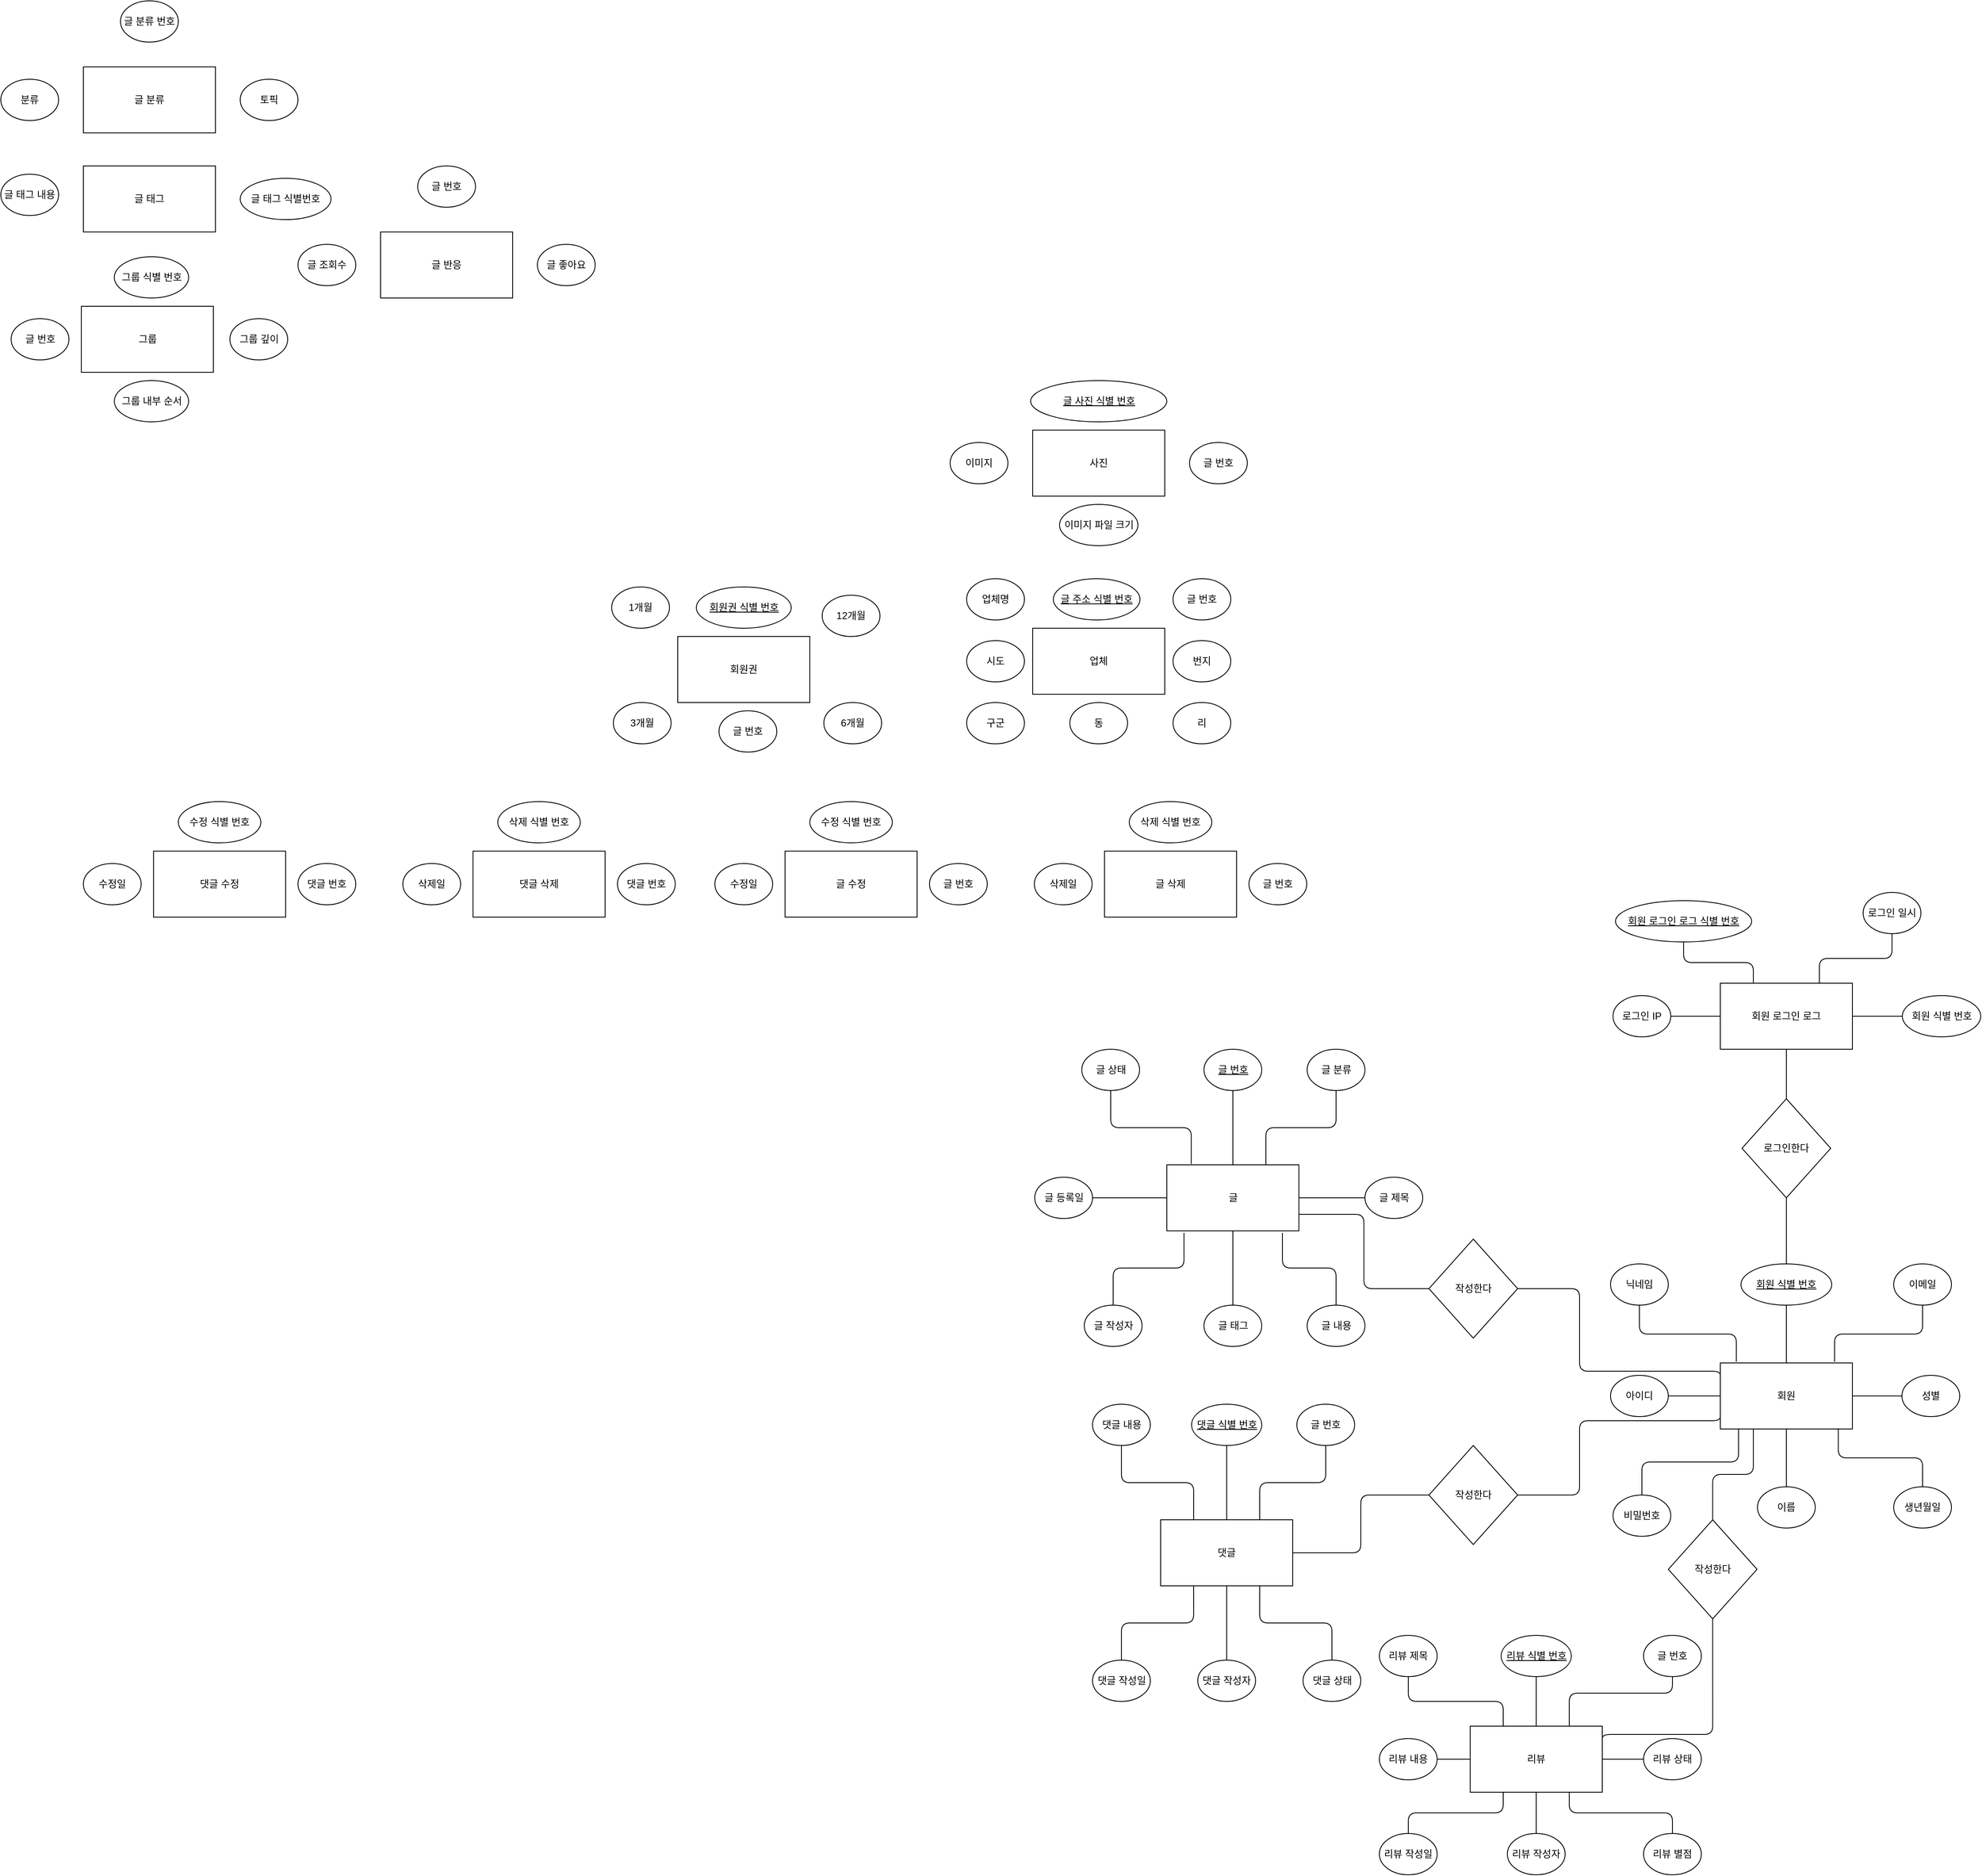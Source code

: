 <mxfile version="20.8.10" type="github">
  <diagram name="페이지-1" id="fak8buCkkVo0T9wNgY8q">
    <mxGraphModel dx="3585" dy="1910" grid="1" gridSize="10" guides="1" tooltips="1" connect="1" arrows="1" fold="1" page="1" pageScale="1" pageWidth="3300" pageHeight="2339" math="0" shadow="0">
      <root>
        <mxCell id="0" />
        <mxCell id="1" parent="0" />
        <mxCell id="8w0o-zl5EEHGcj-6kQpV-1" value="글" style="rounded=0;whiteSpace=wrap;html=1;" vertex="1" parent="1">
          <mxGeometry x="1462.5" y="1430" width="160" height="80" as="geometry" />
        </mxCell>
        <mxCell id="8w0o-zl5EEHGcj-6kQpV-140" style="edgeStyle=orthogonalEdgeStyle;orthogonalLoop=1;jettySize=auto;html=1;entryX=0.5;entryY=0;entryDx=0;entryDy=0;startArrow=none;startFill=0;endArrow=none;endFill=0;" edge="1" parent="1" source="8w0o-zl5EEHGcj-6kQpV-2" target="8w0o-zl5EEHGcj-6kQpV-1">
          <mxGeometry relative="1" as="geometry" />
        </mxCell>
        <mxCell id="8w0o-zl5EEHGcj-6kQpV-2" value="&lt;u&gt;글 번호&lt;/u&gt;" style="ellipse;whiteSpace=wrap;html=1;" vertex="1" parent="1">
          <mxGeometry x="1507.5" y="1290" width="70" height="50" as="geometry" />
        </mxCell>
        <mxCell id="8w0o-zl5EEHGcj-6kQpV-141" style="edgeStyle=orthogonalEdgeStyle;orthogonalLoop=1;jettySize=auto;html=1;entryX=0.75;entryY=0;entryDx=0;entryDy=0;startArrow=none;startFill=0;endArrow=none;endFill=0;exitX=0.5;exitY=1;exitDx=0;exitDy=0;" edge="1" parent="1" source="8w0o-zl5EEHGcj-6kQpV-4" target="8w0o-zl5EEHGcj-6kQpV-1">
          <mxGeometry relative="1" as="geometry" />
        </mxCell>
        <mxCell id="8w0o-zl5EEHGcj-6kQpV-4" value="글 분류" style="ellipse;whiteSpace=wrap;html=1;" vertex="1" parent="1">
          <mxGeometry x="1632.5" y="1290" width="70" height="50" as="geometry" />
        </mxCell>
        <mxCell id="8w0o-zl5EEHGcj-6kQpV-146" style="edgeStyle=orthogonalEdgeStyle;orthogonalLoop=1;jettySize=auto;html=1;entryX=1;entryY=0.5;entryDx=0;entryDy=0;startArrow=none;startFill=0;endArrow=none;endFill=0;" edge="1" parent="1" source="8w0o-zl5EEHGcj-6kQpV-5" target="8w0o-zl5EEHGcj-6kQpV-1">
          <mxGeometry relative="1" as="geometry" />
        </mxCell>
        <mxCell id="8w0o-zl5EEHGcj-6kQpV-5" value="글 제목" style="ellipse;whiteSpace=wrap;html=1;" vertex="1" parent="1">
          <mxGeometry x="1702.5" y="1445" width="70" height="50" as="geometry" />
        </mxCell>
        <mxCell id="8w0o-zl5EEHGcj-6kQpV-145" style="edgeStyle=orthogonalEdgeStyle;orthogonalLoop=1;jettySize=auto;html=1;entryX=0.875;entryY=1.032;entryDx=0;entryDy=0;entryPerimeter=0;startArrow=none;startFill=0;endArrow=none;endFill=0;exitX=0.5;exitY=0;exitDx=0;exitDy=0;" edge="1" parent="1" source="8w0o-zl5EEHGcj-6kQpV-6" target="8w0o-zl5EEHGcj-6kQpV-1">
          <mxGeometry relative="1" as="geometry" />
        </mxCell>
        <mxCell id="8w0o-zl5EEHGcj-6kQpV-6" value="글 내용" style="ellipse;whiteSpace=wrap;html=1;" vertex="1" parent="1">
          <mxGeometry x="1632.5" y="1600" width="70" height="50" as="geometry" />
        </mxCell>
        <mxCell id="8w0o-zl5EEHGcj-6kQpV-144" style="edgeStyle=orthogonalEdgeStyle;orthogonalLoop=1;jettySize=auto;html=1;entryX=0.5;entryY=1;entryDx=0;entryDy=0;startArrow=none;startFill=0;endArrow=none;endFill=0;" edge="1" parent="1" source="8w0o-zl5EEHGcj-6kQpV-7" target="8w0o-zl5EEHGcj-6kQpV-1">
          <mxGeometry relative="1" as="geometry" />
        </mxCell>
        <mxCell id="8w0o-zl5EEHGcj-6kQpV-7" value="글 태그" style="ellipse;whiteSpace=wrap;html=1;" vertex="1" parent="1">
          <mxGeometry x="1507.5" y="1600" width="70" height="50" as="geometry" />
        </mxCell>
        <mxCell id="8w0o-zl5EEHGcj-6kQpV-143" style="edgeStyle=orthogonalEdgeStyle;orthogonalLoop=1;jettySize=auto;html=1;entryX=0.13;entryY=1.032;entryDx=0;entryDy=0;entryPerimeter=0;startArrow=none;startFill=0;endArrow=none;endFill=0;exitX=0.5;exitY=0;exitDx=0;exitDy=0;" edge="1" parent="1" source="8w0o-zl5EEHGcj-6kQpV-8" target="8w0o-zl5EEHGcj-6kQpV-1">
          <mxGeometry relative="1" as="geometry" />
        </mxCell>
        <mxCell id="8w0o-zl5EEHGcj-6kQpV-8" value="글 작성자" style="ellipse;whiteSpace=wrap;html=1;" vertex="1" parent="1">
          <mxGeometry x="1362.5" y="1600" width="70" height="50" as="geometry" />
        </mxCell>
        <mxCell id="8w0o-zl5EEHGcj-6kQpV-142" style="edgeStyle=orthogonalEdgeStyle;orthogonalLoop=1;jettySize=auto;html=1;entryX=0;entryY=0.5;entryDx=0;entryDy=0;startArrow=none;startFill=0;endArrow=none;endFill=0;" edge="1" parent="1" source="8w0o-zl5EEHGcj-6kQpV-9" target="8w0o-zl5EEHGcj-6kQpV-1">
          <mxGeometry relative="1" as="geometry" />
        </mxCell>
        <mxCell id="8w0o-zl5EEHGcj-6kQpV-9" value="글 등록일" style="ellipse;whiteSpace=wrap;html=1;" vertex="1" parent="1">
          <mxGeometry x="1302.5" y="1445" width="70" height="50" as="geometry" />
        </mxCell>
        <mxCell id="8w0o-zl5EEHGcj-6kQpV-139" style="edgeStyle=orthogonalEdgeStyle;orthogonalLoop=1;jettySize=auto;html=1;exitX=0.5;exitY=1;exitDx=0;exitDy=0;entryX=0.185;entryY=-0.012;entryDx=0;entryDy=0;entryPerimeter=0;endArrow=none;endFill=0;startArrow=none;startFill=0;" edge="1" parent="1" source="8w0o-zl5EEHGcj-6kQpV-10" target="8w0o-zl5EEHGcj-6kQpV-1">
          <mxGeometry relative="1" as="geometry" />
        </mxCell>
        <mxCell id="8w0o-zl5EEHGcj-6kQpV-10" value="글 상태" style="ellipse;whiteSpace=wrap;html=1;" vertex="1" parent="1">
          <mxGeometry x="1359.5" y="1290" width="70" height="50" as="geometry" />
        </mxCell>
        <mxCell id="8w0o-zl5EEHGcj-6kQpV-11" value="글 분류" style="rounded=0;whiteSpace=wrap;html=1;" vertex="1" parent="1">
          <mxGeometry x="150" y="100" width="160" height="80" as="geometry" />
        </mxCell>
        <mxCell id="8w0o-zl5EEHGcj-6kQpV-20" value="글 분류 번호" style="ellipse;whiteSpace=wrap;html=1;" vertex="1" parent="1">
          <mxGeometry x="195" y="20" width="70" height="50" as="geometry" />
        </mxCell>
        <mxCell id="8w0o-zl5EEHGcj-6kQpV-21" value="분류" style="ellipse;whiteSpace=wrap;html=1;" vertex="1" parent="1">
          <mxGeometry x="50" y="115" width="70" height="50" as="geometry" />
        </mxCell>
        <mxCell id="8w0o-zl5EEHGcj-6kQpV-22" value="토픽" style="ellipse;whiteSpace=wrap;html=1;" vertex="1" parent="1">
          <mxGeometry x="340" y="115" width="70" height="50" as="geometry" />
        </mxCell>
        <mxCell id="8w0o-zl5EEHGcj-6kQpV-23" value="글 태그" style="rounded=0;whiteSpace=wrap;html=1;" vertex="1" parent="1">
          <mxGeometry x="150" y="220" width="160" height="80" as="geometry" />
        </mxCell>
        <mxCell id="8w0o-zl5EEHGcj-6kQpV-24" value="글 태그 식별번호" style="ellipse;whiteSpace=wrap;html=1;" vertex="1" parent="1">
          <mxGeometry x="340" y="235" width="110" height="50" as="geometry" />
        </mxCell>
        <mxCell id="8w0o-zl5EEHGcj-6kQpV-25" value="글 태그 내용" style="ellipse;whiteSpace=wrap;html=1;" vertex="1" parent="1">
          <mxGeometry x="50" y="230" width="70" height="50" as="geometry" />
        </mxCell>
        <mxCell id="8w0o-zl5EEHGcj-6kQpV-31" value="회원" style="rounded=0;whiteSpace=wrap;html=1;" vertex="1" parent="1">
          <mxGeometry x="2133" y="1670" width="160" height="80" as="geometry" />
        </mxCell>
        <mxCell id="8w0o-zl5EEHGcj-6kQpV-147" style="edgeStyle=orthogonalEdgeStyle;orthogonalLoop=1;jettySize=auto;html=1;entryX=0.5;entryY=0;entryDx=0;entryDy=0;startArrow=none;startFill=0;endArrow=none;endFill=0;" edge="1" parent="1" source="8w0o-zl5EEHGcj-6kQpV-32" target="8w0o-zl5EEHGcj-6kQpV-31">
          <mxGeometry relative="1" as="geometry" />
        </mxCell>
        <mxCell id="8w0o-zl5EEHGcj-6kQpV-32" value="&lt;u&gt;회원 식별 번호&lt;/u&gt;" style="ellipse;whiteSpace=wrap;html=1;" vertex="1" parent="1">
          <mxGeometry x="2158" y="1550" width="110" height="50" as="geometry" />
        </mxCell>
        <mxCell id="8w0o-zl5EEHGcj-6kQpV-149" style="edgeStyle=orthogonalEdgeStyle;orthogonalLoop=1;jettySize=auto;html=1;entryX=0.865;entryY=-0.017;entryDx=0;entryDy=0;entryPerimeter=0;startArrow=none;startFill=0;endArrow=none;endFill=0;exitX=0.5;exitY=1;exitDx=0;exitDy=0;" edge="1" parent="1" source="8w0o-zl5EEHGcj-6kQpV-33" target="8w0o-zl5EEHGcj-6kQpV-31">
          <mxGeometry relative="1" as="geometry" />
        </mxCell>
        <mxCell id="8w0o-zl5EEHGcj-6kQpV-33" value="이메일" style="ellipse;whiteSpace=wrap;html=1;" vertex="1" parent="1">
          <mxGeometry x="2343" y="1550" width="70" height="50" as="geometry" />
        </mxCell>
        <mxCell id="8w0o-zl5EEHGcj-6kQpV-154" style="edgeStyle=orthogonalEdgeStyle;orthogonalLoop=1;jettySize=auto;html=1;entryX=1;entryY=0.5;entryDx=0;entryDy=0;startArrow=none;startFill=0;endArrow=none;endFill=0;" edge="1" parent="1" source="8w0o-zl5EEHGcj-6kQpV-34" target="8w0o-zl5EEHGcj-6kQpV-31">
          <mxGeometry relative="1" as="geometry" />
        </mxCell>
        <mxCell id="8w0o-zl5EEHGcj-6kQpV-34" value="성별" style="ellipse;whiteSpace=wrap;html=1;" vertex="1" parent="1">
          <mxGeometry x="2353" y="1685" width="70" height="50" as="geometry" />
        </mxCell>
        <mxCell id="8w0o-zl5EEHGcj-6kQpV-153" style="edgeStyle=orthogonalEdgeStyle;orthogonalLoop=1;jettySize=auto;html=1;startArrow=none;startFill=0;endArrow=none;endFill=0;exitX=0.5;exitY=0;exitDx=0;exitDy=0;entryX=0.893;entryY=0.991;entryDx=0;entryDy=0;entryPerimeter=0;" edge="1" parent="1" source="8w0o-zl5EEHGcj-6kQpV-35" target="8w0o-zl5EEHGcj-6kQpV-31">
          <mxGeometry relative="1" as="geometry">
            <mxPoint x="2343" y="1845" as="sourcePoint" />
            <mxPoint x="2277" y="1754" as="targetPoint" />
          </mxGeometry>
        </mxCell>
        <mxCell id="8w0o-zl5EEHGcj-6kQpV-35" value="생년월일" style="ellipse;whiteSpace=wrap;html=1;" vertex="1" parent="1">
          <mxGeometry x="2343" y="1820" width="70" height="50" as="geometry" />
        </mxCell>
        <mxCell id="8w0o-zl5EEHGcj-6kQpV-152" style="edgeStyle=orthogonalEdgeStyle;orthogonalLoop=1;jettySize=auto;html=1;entryX=0.5;entryY=1;entryDx=0;entryDy=0;startArrow=none;startFill=0;endArrow=none;endFill=0;" edge="1" parent="1" source="8w0o-zl5EEHGcj-6kQpV-36" target="8w0o-zl5EEHGcj-6kQpV-31">
          <mxGeometry relative="1" as="geometry" />
        </mxCell>
        <mxCell id="8w0o-zl5EEHGcj-6kQpV-36" value="이름" style="ellipse;whiteSpace=wrap;html=1;" vertex="1" parent="1">
          <mxGeometry x="2178" y="1820" width="70" height="50" as="geometry" />
        </mxCell>
        <mxCell id="8w0o-zl5EEHGcj-6kQpV-151" style="edgeStyle=orthogonalEdgeStyle;orthogonalLoop=1;jettySize=auto;html=1;entryX=0.138;entryY=0.996;entryDx=0;entryDy=0;entryPerimeter=0;startArrow=none;startFill=0;endArrow=none;endFill=0;exitX=0.5;exitY=0;exitDx=0;exitDy=0;" edge="1" parent="1" source="8w0o-zl5EEHGcj-6kQpV-37" target="8w0o-zl5EEHGcj-6kQpV-31">
          <mxGeometry relative="1" as="geometry" />
        </mxCell>
        <mxCell id="8w0o-zl5EEHGcj-6kQpV-37" value="비밀번호" style="ellipse;whiteSpace=wrap;html=1;" vertex="1" parent="1">
          <mxGeometry x="2003" y="1830" width="70" height="50" as="geometry" />
        </mxCell>
        <mxCell id="8w0o-zl5EEHGcj-6kQpV-150" style="edgeStyle=orthogonalEdgeStyle;orthogonalLoop=1;jettySize=auto;html=1;entryX=0;entryY=0.5;entryDx=0;entryDy=0;startArrow=none;startFill=0;endArrow=none;endFill=0;" edge="1" parent="1" source="8w0o-zl5EEHGcj-6kQpV-38" target="8w0o-zl5EEHGcj-6kQpV-31">
          <mxGeometry relative="1" as="geometry" />
        </mxCell>
        <mxCell id="8w0o-zl5EEHGcj-6kQpV-38" value="아이디" style="ellipse;whiteSpace=wrap;html=1;" vertex="1" parent="1">
          <mxGeometry x="2000" y="1685" width="70" height="50" as="geometry" />
        </mxCell>
        <mxCell id="8w0o-zl5EEHGcj-6kQpV-148" style="edgeStyle=orthogonalEdgeStyle;orthogonalLoop=1;jettySize=auto;html=1;entryX=0.121;entryY=-0.017;entryDx=0;entryDy=0;entryPerimeter=0;startArrow=none;startFill=0;endArrow=none;endFill=0;exitX=0.5;exitY=1;exitDx=0;exitDy=0;" edge="1" parent="1" source="8w0o-zl5EEHGcj-6kQpV-39" target="8w0o-zl5EEHGcj-6kQpV-31">
          <mxGeometry relative="1" as="geometry" />
        </mxCell>
        <mxCell id="8w0o-zl5EEHGcj-6kQpV-39" value="닉네임" style="ellipse;whiteSpace=wrap;html=1;" vertex="1" parent="1">
          <mxGeometry x="2000" y="1550" width="70" height="50" as="geometry" />
        </mxCell>
        <mxCell id="8w0o-zl5EEHGcj-6kQpV-40" value="회원 로그인 로그" style="rounded=0;whiteSpace=wrap;html=1;" vertex="1" parent="1">
          <mxGeometry x="2133" y="1210" width="160" height="80" as="geometry" />
        </mxCell>
        <mxCell id="8w0o-zl5EEHGcj-6kQpV-166" style="edgeStyle=orthogonalEdgeStyle;orthogonalLoop=1;jettySize=auto;html=1;fontColor=#FFFFFF;startArrow=none;startFill=0;endArrow=none;endFill=0;entryX=0.75;entryY=0;entryDx=0;entryDy=0;exitX=0.5;exitY=1;exitDx=0;exitDy=0;" edge="1" parent="1" source="8w0o-zl5EEHGcj-6kQpV-42" target="8w0o-zl5EEHGcj-6kQpV-40">
          <mxGeometry relative="1" as="geometry" />
        </mxCell>
        <mxCell id="8w0o-zl5EEHGcj-6kQpV-42" value="로그인 일시" style="ellipse;whiteSpace=wrap;html=1;" vertex="1" parent="1">
          <mxGeometry x="2306" y="1100" width="70" height="50" as="geometry" />
        </mxCell>
        <mxCell id="8w0o-zl5EEHGcj-6kQpV-169" style="edgeStyle=orthogonalEdgeStyle;orthogonalLoop=1;jettySize=auto;html=1;entryX=0;entryY=0.5;entryDx=0;entryDy=0;fontColor=#FFFFFF;startArrow=none;startFill=0;endArrow=none;endFill=0;" edge="1" parent="1" source="8w0o-zl5EEHGcj-6kQpV-43" target="8w0o-zl5EEHGcj-6kQpV-40">
          <mxGeometry relative="1" as="geometry" />
        </mxCell>
        <mxCell id="8w0o-zl5EEHGcj-6kQpV-43" value="로그인 IP" style="ellipse;whiteSpace=wrap;html=1;" vertex="1" parent="1">
          <mxGeometry x="2003" y="1225" width="70" height="50" as="geometry" />
        </mxCell>
        <mxCell id="8w0o-zl5EEHGcj-6kQpV-167" style="edgeStyle=orthogonalEdgeStyle;orthogonalLoop=1;jettySize=auto;html=1;entryX=0.25;entryY=0;entryDx=0;entryDy=0;fontColor=#FFFFFF;startArrow=none;startFill=0;endArrow=none;endFill=0;" edge="1" parent="1" source="8w0o-zl5EEHGcj-6kQpV-44" target="8w0o-zl5EEHGcj-6kQpV-40">
          <mxGeometry relative="1" as="geometry" />
        </mxCell>
        <mxCell id="8w0o-zl5EEHGcj-6kQpV-44" value="&lt;u&gt;회원 로그인 로그 식별 번호&lt;/u&gt;" style="ellipse;whiteSpace=wrap;html=1;" vertex="1" parent="1">
          <mxGeometry x="2006" y="1110" width="165" height="50" as="geometry" />
        </mxCell>
        <mxCell id="8w0o-zl5EEHGcj-6kQpV-168" style="edgeStyle=orthogonalEdgeStyle;orthogonalLoop=1;jettySize=auto;html=1;entryX=1;entryY=0.5;entryDx=0;entryDy=0;fontColor=#FFFFFF;startArrow=none;startFill=0;endArrow=none;endFill=0;" edge="1" parent="1" source="8w0o-zl5EEHGcj-6kQpV-45" target="8w0o-zl5EEHGcj-6kQpV-40">
          <mxGeometry relative="1" as="geometry" />
        </mxCell>
        <mxCell id="8w0o-zl5EEHGcj-6kQpV-45" value="회원 식별 번호" style="ellipse;whiteSpace=wrap;html=1;" vertex="1" parent="1">
          <mxGeometry x="2353.5" y="1225" width="95" height="50" as="geometry" />
        </mxCell>
        <mxCell id="8w0o-zl5EEHGcj-6kQpV-174" style="edgeStyle=orthogonalEdgeStyle;orthogonalLoop=1;jettySize=auto;html=1;fontColor=#FFFFFF;startArrow=none;startFill=0;endArrow=none;endFill=0;" edge="1" parent="1" source="8w0o-zl5EEHGcj-6kQpV-46" target="8w0o-zl5EEHGcj-6kQpV-53">
          <mxGeometry relative="1" as="geometry" />
        </mxCell>
        <mxCell id="8w0o-zl5EEHGcj-6kQpV-175" style="edgeStyle=orthogonalEdgeStyle;orthogonalLoop=1;jettySize=auto;html=1;entryX=0;entryY=0.5;entryDx=0;entryDy=0;fontColor=#FFFFFF;startArrow=none;startFill=0;endArrow=none;endFill=0;" edge="1" parent="1" source="8w0o-zl5EEHGcj-6kQpV-46" target="8w0o-zl5EEHGcj-6kQpV-49">
          <mxGeometry relative="1" as="geometry" />
        </mxCell>
        <mxCell id="8w0o-zl5EEHGcj-6kQpV-46" value="리뷰" style="rounded=0;whiteSpace=wrap;html=1;" vertex="1" parent="1">
          <mxGeometry x="1830" y="2110" width="160" height="80" as="geometry" />
        </mxCell>
        <mxCell id="8w0o-zl5EEHGcj-6kQpV-177" style="edgeStyle=orthogonalEdgeStyle;orthogonalLoop=1;jettySize=auto;html=1;entryX=0.5;entryY=0;entryDx=0;entryDy=0;fontColor=#FFFFFF;startArrow=none;startFill=0;endArrow=none;endFill=0;" edge="1" parent="1" source="8w0o-zl5EEHGcj-6kQpV-47" target="8w0o-zl5EEHGcj-6kQpV-46">
          <mxGeometry relative="1" as="geometry" />
        </mxCell>
        <mxCell id="8w0o-zl5EEHGcj-6kQpV-47" value="&lt;u&gt;리뷰 식별 번호&lt;/u&gt;" style="ellipse;whiteSpace=wrap;html=1;" vertex="1" parent="1">
          <mxGeometry x="1867.5" y="2000" width="85" height="50" as="geometry" />
        </mxCell>
        <mxCell id="8w0o-zl5EEHGcj-6kQpV-178" style="edgeStyle=orthogonalEdgeStyle;orthogonalLoop=1;jettySize=auto;html=1;entryX=0.75;entryY=0;entryDx=0;entryDy=0;fontColor=#FFFFFF;startArrow=none;startFill=0;endArrow=none;endFill=0;" edge="1" parent="1" source="8w0o-zl5EEHGcj-6kQpV-48" target="8w0o-zl5EEHGcj-6kQpV-46">
          <mxGeometry relative="1" as="geometry">
            <Array as="points">
              <mxPoint x="2075" y="2070" />
              <mxPoint x="1950" y="2070" />
            </Array>
          </mxGeometry>
        </mxCell>
        <mxCell id="8w0o-zl5EEHGcj-6kQpV-48" value="글 번호" style="ellipse;whiteSpace=wrap;html=1;" vertex="1" parent="1">
          <mxGeometry x="2040" y="2000" width="70" height="50" as="geometry" />
        </mxCell>
        <mxCell id="8w0o-zl5EEHGcj-6kQpV-49" value="리뷰 상태" style="ellipse;whiteSpace=wrap;html=1;" vertex="1" parent="1">
          <mxGeometry x="2040" y="2125" width="70" height="50" as="geometry" />
        </mxCell>
        <mxCell id="8w0o-zl5EEHGcj-6kQpV-181" style="edgeStyle=orthogonalEdgeStyle;orthogonalLoop=1;jettySize=auto;html=1;entryX=0.75;entryY=1;entryDx=0;entryDy=0;fontColor=#FFFFFF;startArrow=none;startFill=0;endArrow=none;endFill=0;exitX=0.5;exitY=0;exitDx=0;exitDy=0;" edge="1" parent="1" source="8w0o-zl5EEHGcj-6kQpV-50" target="8w0o-zl5EEHGcj-6kQpV-46">
          <mxGeometry relative="1" as="geometry" />
        </mxCell>
        <mxCell id="8w0o-zl5EEHGcj-6kQpV-50" value="리뷰 별점" style="ellipse;whiteSpace=wrap;html=1;" vertex="1" parent="1">
          <mxGeometry x="2040" y="2240" width="70" height="50" as="geometry" />
        </mxCell>
        <mxCell id="8w0o-zl5EEHGcj-6kQpV-180" style="edgeStyle=orthogonalEdgeStyle;orthogonalLoop=1;jettySize=auto;html=1;entryX=0.5;entryY=1;entryDx=0;entryDy=0;fontColor=#FFFFFF;startArrow=none;startFill=0;endArrow=none;endFill=0;" edge="1" parent="1" source="8w0o-zl5EEHGcj-6kQpV-51" target="8w0o-zl5EEHGcj-6kQpV-46">
          <mxGeometry relative="1" as="geometry" />
        </mxCell>
        <mxCell id="8w0o-zl5EEHGcj-6kQpV-51" value="리뷰 작성자" style="ellipse;whiteSpace=wrap;html=1;" vertex="1" parent="1">
          <mxGeometry x="1875" y="2240" width="70" height="50" as="geometry" />
        </mxCell>
        <mxCell id="8w0o-zl5EEHGcj-6kQpV-179" style="edgeStyle=orthogonalEdgeStyle;orthogonalLoop=1;jettySize=auto;html=1;entryX=0.25;entryY=1;entryDx=0;entryDy=0;fontColor=#FFFFFF;startArrow=none;startFill=0;endArrow=none;endFill=0;exitX=0.5;exitY=0;exitDx=0;exitDy=0;" edge="1" parent="1" source="8w0o-zl5EEHGcj-6kQpV-52" target="8w0o-zl5EEHGcj-6kQpV-46">
          <mxGeometry relative="1" as="geometry" />
        </mxCell>
        <mxCell id="8w0o-zl5EEHGcj-6kQpV-52" value="리뷰 작성일" style="ellipse;whiteSpace=wrap;html=1;" vertex="1" parent="1">
          <mxGeometry x="1720" y="2240" width="70" height="50" as="geometry" />
        </mxCell>
        <mxCell id="8w0o-zl5EEHGcj-6kQpV-53" value="리뷰 내용" style="ellipse;whiteSpace=wrap;html=1;" vertex="1" parent="1">
          <mxGeometry x="1720" y="2125" width="70" height="50" as="geometry" />
        </mxCell>
        <mxCell id="8w0o-zl5EEHGcj-6kQpV-176" style="edgeStyle=orthogonalEdgeStyle;orthogonalLoop=1;jettySize=auto;html=1;exitX=0.5;exitY=1;exitDx=0;exitDy=0;entryX=0.25;entryY=0;entryDx=0;entryDy=0;fontColor=#FFFFFF;startArrow=none;startFill=0;endArrow=none;endFill=0;" edge="1" parent="1" source="8w0o-zl5EEHGcj-6kQpV-54" target="8w0o-zl5EEHGcj-6kQpV-46">
          <mxGeometry relative="1" as="geometry" />
        </mxCell>
        <mxCell id="8w0o-zl5EEHGcj-6kQpV-54" value="리뷰 제목" style="ellipse;whiteSpace=wrap;html=1;" vertex="1" parent="1">
          <mxGeometry x="1720" y="2000" width="70" height="50" as="geometry" />
        </mxCell>
        <mxCell id="8w0o-zl5EEHGcj-6kQpV-55" value="댓글" style="rounded=0;whiteSpace=wrap;html=1;" vertex="1" parent="1">
          <mxGeometry x="1455" y="1860" width="160" height="80" as="geometry" />
        </mxCell>
        <mxCell id="8w0o-zl5EEHGcj-6kQpV-158" style="edgeStyle=orthogonalEdgeStyle;orthogonalLoop=1;jettySize=auto;html=1;entryX=0.5;entryY=0;entryDx=0;entryDy=0;startArrow=none;startFill=0;endArrow=none;endFill=0;" edge="1" parent="1" source="8w0o-zl5EEHGcj-6kQpV-56" target="8w0o-zl5EEHGcj-6kQpV-55">
          <mxGeometry relative="1" as="geometry" />
        </mxCell>
        <mxCell id="8w0o-zl5EEHGcj-6kQpV-56" value="&lt;u&gt;댓글 식별 번호&lt;/u&gt;" style="ellipse;whiteSpace=wrap;html=1;" vertex="1" parent="1">
          <mxGeometry x="1492.5" y="1720" width="85" height="50" as="geometry" />
        </mxCell>
        <mxCell id="8w0o-zl5EEHGcj-6kQpV-159" style="edgeStyle=orthogonalEdgeStyle;orthogonalLoop=1;jettySize=auto;html=1;entryX=0.75;entryY=0;entryDx=0;entryDy=0;startArrow=none;startFill=0;endArrow=none;endFill=0;exitX=0.5;exitY=1;exitDx=0;exitDy=0;" edge="1" parent="1" source="8w0o-zl5EEHGcj-6kQpV-57" target="8w0o-zl5EEHGcj-6kQpV-55">
          <mxGeometry relative="1" as="geometry" />
        </mxCell>
        <mxCell id="8w0o-zl5EEHGcj-6kQpV-57" value="글 번호" style="ellipse;whiteSpace=wrap;html=1;" vertex="1" parent="1">
          <mxGeometry x="1620" y="1720" width="70" height="50" as="geometry" />
        </mxCell>
        <mxCell id="8w0o-zl5EEHGcj-6kQpV-162" style="edgeStyle=orthogonalEdgeStyle;orthogonalLoop=1;jettySize=auto;html=1;entryX=0.75;entryY=1;entryDx=0;entryDy=0;startArrow=none;startFill=0;endArrow=none;endFill=0;exitX=0.5;exitY=0;exitDx=0;exitDy=0;" edge="1" parent="1" source="8w0o-zl5EEHGcj-6kQpV-60" target="8w0o-zl5EEHGcj-6kQpV-55">
          <mxGeometry relative="1" as="geometry" />
        </mxCell>
        <mxCell id="8w0o-zl5EEHGcj-6kQpV-60" value="댓글 상태" style="ellipse;whiteSpace=wrap;html=1;" vertex="1" parent="1">
          <mxGeometry x="1627.5" y="2030" width="70" height="50" as="geometry" />
        </mxCell>
        <mxCell id="8w0o-zl5EEHGcj-6kQpV-161" style="edgeStyle=orthogonalEdgeStyle;orthogonalLoop=1;jettySize=auto;html=1;entryX=0.5;entryY=1;entryDx=0;entryDy=0;startArrow=none;startFill=0;endArrow=none;endFill=0;" edge="1" parent="1" source="8w0o-zl5EEHGcj-6kQpV-61" target="8w0o-zl5EEHGcj-6kQpV-55">
          <mxGeometry relative="1" as="geometry" />
        </mxCell>
        <mxCell id="8w0o-zl5EEHGcj-6kQpV-61" value="댓글 작성자" style="ellipse;whiteSpace=wrap;html=1;" vertex="1" parent="1">
          <mxGeometry x="1500" y="2030" width="70" height="50" as="geometry" />
        </mxCell>
        <mxCell id="8w0o-zl5EEHGcj-6kQpV-160" style="edgeStyle=orthogonalEdgeStyle;orthogonalLoop=1;jettySize=auto;html=1;entryX=0.25;entryY=1;entryDx=0;entryDy=0;startArrow=none;startFill=0;endArrow=none;endFill=0;exitX=0.5;exitY=0;exitDx=0;exitDy=0;" edge="1" parent="1" source="8w0o-zl5EEHGcj-6kQpV-62" target="8w0o-zl5EEHGcj-6kQpV-55">
          <mxGeometry relative="1" as="geometry" />
        </mxCell>
        <mxCell id="8w0o-zl5EEHGcj-6kQpV-62" value="댓글 작성일" style="ellipse;whiteSpace=wrap;html=1;" vertex="1" parent="1">
          <mxGeometry x="1372.5" y="2030" width="70" height="50" as="geometry" />
        </mxCell>
        <mxCell id="8w0o-zl5EEHGcj-6kQpV-157" style="edgeStyle=orthogonalEdgeStyle;orthogonalLoop=1;jettySize=auto;html=1;entryX=0.25;entryY=0;entryDx=0;entryDy=0;startArrow=none;startFill=0;endArrow=none;endFill=0;exitX=0.5;exitY=1;exitDx=0;exitDy=0;" edge="1" parent="1" source="8w0o-zl5EEHGcj-6kQpV-63" target="8w0o-zl5EEHGcj-6kQpV-55">
          <mxGeometry relative="1" as="geometry" />
        </mxCell>
        <mxCell id="8w0o-zl5EEHGcj-6kQpV-63" value="댓글 내용" style="ellipse;whiteSpace=wrap;html=1;" vertex="1" parent="1">
          <mxGeometry x="1372.5" y="1720" width="70" height="50" as="geometry" />
        </mxCell>
        <mxCell id="8w0o-zl5EEHGcj-6kQpV-64" value="댓글 수정" style="rounded=0;whiteSpace=wrap;html=1;" vertex="1" parent="1">
          <mxGeometry x="235" y="1050" width="160" height="80" as="geometry" />
        </mxCell>
        <mxCell id="8w0o-zl5EEHGcj-6kQpV-65" value="수정 식별 번호" style="ellipse;whiteSpace=wrap;html=1;" vertex="1" parent="1">
          <mxGeometry x="265" y="990" width="100" height="50" as="geometry" />
        </mxCell>
        <mxCell id="8w0o-zl5EEHGcj-6kQpV-66" value="수정일" style="ellipse;whiteSpace=wrap;html=1;" vertex="1" parent="1">
          <mxGeometry x="150" y="1065" width="70" height="50" as="geometry" />
        </mxCell>
        <mxCell id="8w0o-zl5EEHGcj-6kQpV-67" value="댓글 번호" style="ellipse;whiteSpace=wrap;html=1;" vertex="1" parent="1">
          <mxGeometry x="410" y="1065" width="70" height="50" as="geometry" />
        </mxCell>
        <mxCell id="8w0o-zl5EEHGcj-6kQpV-76" value="댓글 삭제" style="rounded=0;whiteSpace=wrap;html=1;" vertex="1" parent="1">
          <mxGeometry x="622" y="1050" width="160" height="80" as="geometry" />
        </mxCell>
        <mxCell id="8w0o-zl5EEHGcj-6kQpV-77" value="삭제 식별 번호" style="ellipse;whiteSpace=wrap;html=1;" vertex="1" parent="1">
          <mxGeometry x="652" y="990" width="100" height="50" as="geometry" />
        </mxCell>
        <mxCell id="8w0o-zl5EEHGcj-6kQpV-78" value="삭제일" style="ellipse;whiteSpace=wrap;html=1;" vertex="1" parent="1">
          <mxGeometry x="537" y="1065" width="70" height="50" as="geometry" />
        </mxCell>
        <mxCell id="8w0o-zl5EEHGcj-6kQpV-79" value="댓글 번호" style="ellipse;whiteSpace=wrap;html=1;" vertex="1" parent="1">
          <mxGeometry x="797" y="1065" width="70" height="50" as="geometry" />
        </mxCell>
        <mxCell id="8w0o-zl5EEHGcj-6kQpV-83" value="그룹" style="rounded=0;whiteSpace=wrap;html=1;" vertex="1" parent="1">
          <mxGeometry x="147.5" y="390" width="160" height="80" as="geometry" />
        </mxCell>
        <mxCell id="8w0o-zl5EEHGcj-6kQpV-84" value="그룹 식별 번호" style="ellipse;whiteSpace=wrap;html=1;" vertex="1" parent="1">
          <mxGeometry x="187.5" y="330" width="90" height="50" as="geometry" />
        </mxCell>
        <mxCell id="8w0o-zl5EEHGcj-6kQpV-85" value="글 번호" style="ellipse;whiteSpace=wrap;html=1;" vertex="1" parent="1">
          <mxGeometry x="62.5" y="405" width="70" height="50" as="geometry" />
        </mxCell>
        <mxCell id="8w0o-zl5EEHGcj-6kQpV-86" value="그룹 깊이" style="ellipse;whiteSpace=wrap;html=1;" vertex="1" parent="1">
          <mxGeometry x="327.5" y="405" width="70" height="50" as="geometry" />
        </mxCell>
        <mxCell id="8w0o-zl5EEHGcj-6kQpV-87" value="그룹 내부 순서" style="ellipse;whiteSpace=wrap;html=1;" vertex="1" parent="1">
          <mxGeometry x="187.5" y="480" width="90" height="50" as="geometry" />
        </mxCell>
        <mxCell id="8w0o-zl5EEHGcj-6kQpV-88" value="글 수정" style="rounded=0;whiteSpace=wrap;html=1;" vertex="1" parent="1">
          <mxGeometry x="1000" y="1050" width="160" height="80" as="geometry" />
        </mxCell>
        <mxCell id="8w0o-zl5EEHGcj-6kQpV-89" value="수정 식별 번호" style="ellipse;whiteSpace=wrap;html=1;" vertex="1" parent="1">
          <mxGeometry x="1030" y="990" width="100" height="50" as="geometry" />
        </mxCell>
        <mxCell id="8w0o-zl5EEHGcj-6kQpV-90" value="수정일" style="ellipse;whiteSpace=wrap;html=1;" vertex="1" parent="1">
          <mxGeometry x="915" y="1065" width="70" height="50" as="geometry" />
        </mxCell>
        <mxCell id="8w0o-zl5EEHGcj-6kQpV-91" value="글 번호" style="ellipse;whiteSpace=wrap;html=1;" vertex="1" parent="1">
          <mxGeometry x="1175" y="1065" width="70" height="50" as="geometry" />
        </mxCell>
        <mxCell id="8w0o-zl5EEHGcj-6kQpV-92" value="글 삭제" style="rounded=0;whiteSpace=wrap;html=1;" vertex="1" parent="1">
          <mxGeometry x="1387" y="1050" width="160" height="80" as="geometry" />
        </mxCell>
        <mxCell id="8w0o-zl5EEHGcj-6kQpV-93" value="삭제 식별 번호" style="ellipse;whiteSpace=wrap;html=1;" vertex="1" parent="1">
          <mxGeometry x="1417" y="990" width="100" height="50" as="geometry" />
        </mxCell>
        <mxCell id="8w0o-zl5EEHGcj-6kQpV-94" value="삭제일" style="ellipse;whiteSpace=wrap;html=1;" vertex="1" parent="1">
          <mxGeometry x="1302" y="1065" width="70" height="50" as="geometry" />
        </mxCell>
        <mxCell id="8w0o-zl5EEHGcj-6kQpV-95" value="글 번호" style="ellipse;whiteSpace=wrap;html=1;" vertex="1" parent="1">
          <mxGeometry x="1562" y="1065" width="70" height="50" as="geometry" />
        </mxCell>
        <mxCell id="8w0o-zl5EEHGcj-6kQpV-100" value="회원권" style="rounded=0;whiteSpace=wrap;html=1;" vertex="1" parent="1">
          <mxGeometry x="870" y="790" width="160" height="80" as="geometry" />
        </mxCell>
        <mxCell id="8w0o-zl5EEHGcj-6kQpV-101" value="&lt;u&gt;회원권 식별 번호&lt;/u&gt;" style="ellipse;whiteSpace=wrap;html=1;" vertex="1" parent="1">
          <mxGeometry x="892.5" y="730" width="115" height="50" as="geometry" />
        </mxCell>
        <mxCell id="8w0o-zl5EEHGcj-6kQpV-104" value="글 번호" style="ellipse;whiteSpace=wrap;html=1;" vertex="1" parent="1">
          <mxGeometry x="920" y="880" width="70" height="50" as="geometry" />
        </mxCell>
        <mxCell id="8w0o-zl5EEHGcj-6kQpV-105" value="12개월" style="ellipse;whiteSpace=wrap;html=1;" vertex="1" parent="1">
          <mxGeometry x="1045" y="740" width="70" height="50" as="geometry" />
        </mxCell>
        <mxCell id="8w0o-zl5EEHGcj-6kQpV-106" value="6개월" style="ellipse;whiteSpace=wrap;html=1;" vertex="1" parent="1">
          <mxGeometry x="1047" y="870" width="70" height="50" as="geometry" />
        </mxCell>
        <mxCell id="8w0o-zl5EEHGcj-6kQpV-107" value="3개월" style="ellipse;whiteSpace=wrap;html=1;" vertex="1" parent="1">
          <mxGeometry x="792" y="870" width="70" height="50" as="geometry" />
        </mxCell>
        <mxCell id="8w0o-zl5EEHGcj-6kQpV-108" value="1개월" style="ellipse;whiteSpace=wrap;html=1;" vertex="1" parent="1">
          <mxGeometry x="790" y="730" width="70" height="50" as="geometry" />
        </mxCell>
        <mxCell id="8w0o-zl5EEHGcj-6kQpV-109" value="업체" style="rounded=0;whiteSpace=wrap;html=1;" vertex="1" parent="1">
          <mxGeometry x="1300" y="780" width="160" height="80" as="geometry" />
        </mxCell>
        <mxCell id="8w0o-zl5EEHGcj-6kQpV-110" value="&lt;u&gt;글 주소 식별 번호&lt;/u&gt;" style="ellipse;whiteSpace=wrap;html=1;" vertex="1" parent="1">
          <mxGeometry x="1325" y="720" width="105" height="50" as="geometry" />
        </mxCell>
        <mxCell id="8w0o-zl5EEHGcj-6kQpV-111" value="글 번호" style="ellipse;whiteSpace=wrap;html=1;" vertex="1" parent="1">
          <mxGeometry x="1470" y="720" width="70" height="50" as="geometry" />
        </mxCell>
        <mxCell id="8w0o-zl5EEHGcj-6kQpV-112" value="번지" style="ellipse;whiteSpace=wrap;html=1;" vertex="1" parent="1">
          <mxGeometry x="1470" y="795" width="70" height="50" as="geometry" />
        </mxCell>
        <mxCell id="8w0o-zl5EEHGcj-6kQpV-113" value="리" style="ellipse;whiteSpace=wrap;html=1;" vertex="1" parent="1">
          <mxGeometry x="1470" y="870" width="70" height="50" as="geometry" />
        </mxCell>
        <mxCell id="8w0o-zl5EEHGcj-6kQpV-114" value="동" style="ellipse;whiteSpace=wrap;html=1;" vertex="1" parent="1">
          <mxGeometry x="1345" y="870" width="70" height="50" as="geometry" />
        </mxCell>
        <mxCell id="8w0o-zl5EEHGcj-6kQpV-115" value="구군" style="ellipse;whiteSpace=wrap;html=1;" vertex="1" parent="1">
          <mxGeometry x="1220" y="870" width="70" height="50" as="geometry" />
        </mxCell>
        <mxCell id="8w0o-zl5EEHGcj-6kQpV-116" value="시도" style="ellipse;whiteSpace=wrap;html=1;" vertex="1" parent="1">
          <mxGeometry x="1220" y="795" width="70" height="50" as="geometry" />
        </mxCell>
        <mxCell id="8w0o-zl5EEHGcj-6kQpV-117" value="업체명" style="ellipse;whiteSpace=wrap;html=1;" vertex="1" parent="1">
          <mxGeometry x="1220" y="720" width="70" height="50" as="geometry" />
        </mxCell>
        <mxCell id="8w0o-zl5EEHGcj-6kQpV-119" value="사진" style="rounded=0;whiteSpace=wrap;html=1;" vertex="1" parent="1">
          <mxGeometry x="1300" y="540" width="160" height="80" as="geometry" />
        </mxCell>
        <mxCell id="8w0o-zl5EEHGcj-6kQpV-120" value="이미지" style="ellipse;whiteSpace=wrap;html=1;" vertex="1" parent="1">
          <mxGeometry x="1200" y="555" width="70" height="50" as="geometry" />
        </mxCell>
        <mxCell id="8w0o-zl5EEHGcj-6kQpV-121" value="글 번호" style="ellipse;whiteSpace=wrap;html=1;" vertex="1" parent="1">
          <mxGeometry x="1490" y="555" width="70" height="50" as="geometry" />
        </mxCell>
        <mxCell id="8w0o-zl5EEHGcj-6kQpV-122" value="&lt;u&gt;글 사진 식별 번호&lt;/u&gt;" style="ellipse;whiteSpace=wrap;html=1;" vertex="1" parent="1">
          <mxGeometry x="1297.5" y="480" width="165" height="50" as="geometry" />
        </mxCell>
        <mxCell id="8w0o-zl5EEHGcj-6kQpV-123" value="이미지 파일 크기" style="ellipse;whiteSpace=wrap;html=1;" vertex="1" parent="1">
          <mxGeometry x="1332.5" y="630" width="95" height="50" as="geometry" />
        </mxCell>
        <mxCell id="8w0o-zl5EEHGcj-6kQpV-124" value="글 반응" style="rounded=0;whiteSpace=wrap;html=1;" vertex="1" parent="1">
          <mxGeometry x="510" y="300" width="160" height="80" as="geometry" />
        </mxCell>
        <mxCell id="8w0o-zl5EEHGcj-6kQpV-125" value="글 번호" style="ellipse;whiteSpace=wrap;html=1;" vertex="1" parent="1">
          <mxGeometry x="555" y="220" width="70" height="50" as="geometry" />
        </mxCell>
        <mxCell id="8w0o-zl5EEHGcj-6kQpV-126" value="글 조회수" style="ellipse;whiteSpace=wrap;html=1;" vertex="1" parent="1">
          <mxGeometry x="410" y="315" width="70" height="50" as="geometry" />
        </mxCell>
        <mxCell id="8w0o-zl5EEHGcj-6kQpV-127" value="글 좋아요" style="ellipse;whiteSpace=wrap;html=1;" vertex="1" parent="1">
          <mxGeometry x="700" y="315" width="70" height="50" as="geometry" />
        </mxCell>
        <mxCell id="8w0o-zl5EEHGcj-6kQpV-155" style="edgeStyle=orthogonalEdgeStyle;orthogonalLoop=1;jettySize=auto;html=1;entryX=1;entryY=0.75;entryDx=0;entryDy=0;startArrow=none;startFill=0;endArrow=none;endFill=0;" edge="1" parent="1" source="8w0o-zl5EEHGcj-6kQpV-129" target="8w0o-zl5EEHGcj-6kQpV-1">
          <mxGeometry relative="1" as="geometry" />
        </mxCell>
        <mxCell id="8w0o-zl5EEHGcj-6kQpV-156" style="edgeStyle=orthogonalEdgeStyle;orthogonalLoop=1;jettySize=auto;html=1;entryX=0;entryY=0.25;entryDx=0;entryDy=0;startArrow=none;startFill=0;endArrow=none;endFill=0;" edge="1" parent="1" source="8w0o-zl5EEHGcj-6kQpV-129" target="8w0o-zl5EEHGcj-6kQpV-31">
          <mxGeometry relative="1" as="geometry">
            <Array as="points">
              <mxPoint x="1962.5" y="1580" />
              <mxPoint x="1962.5" y="1680" />
              <mxPoint x="2133.5" y="1680" />
            </Array>
          </mxGeometry>
        </mxCell>
        <mxCell id="8w0o-zl5EEHGcj-6kQpV-129" value="작성한다" style="rhombus;whiteSpace=wrap;html=1;" vertex="1" parent="1">
          <mxGeometry x="1780" y="1520" width="107.5" height="120" as="geometry" />
        </mxCell>
        <mxCell id="8w0o-zl5EEHGcj-6kQpV-164" style="edgeStyle=orthogonalEdgeStyle;orthogonalLoop=1;jettySize=auto;html=1;entryX=0;entryY=0.75;entryDx=0;entryDy=0;startArrow=none;startFill=0;endArrow=none;endFill=0;" edge="1" parent="1" source="8w0o-zl5EEHGcj-6kQpV-163" target="8w0o-zl5EEHGcj-6kQpV-31">
          <mxGeometry relative="1" as="geometry">
            <Array as="points">
              <mxPoint x="1962.5" y="1830" />
              <mxPoint x="1962.5" y="1740" />
              <mxPoint x="2133.5" y="1740" />
            </Array>
          </mxGeometry>
        </mxCell>
        <mxCell id="8w0o-zl5EEHGcj-6kQpV-165" style="edgeStyle=orthogonalEdgeStyle;orthogonalLoop=1;jettySize=auto;html=1;entryX=1;entryY=0.5;entryDx=0;entryDy=0;startArrow=none;startFill=0;endArrow=none;endFill=0;" edge="1" parent="1" source="8w0o-zl5EEHGcj-6kQpV-163" target="8w0o-zl5EEHGcj-6kQpV-55">
          <mxGeometry relative="1" as="geometry" />
        </mxCell>
        <mxCell id="8w0o-zl5EEHGcj-6kQpV-163" value="작성한다" style="rhombus;whiteSpace=wrap;html=1;" vertex="1" parent="1">
          <mxGeometry x="1780" y="1770" width="107.5" height="120" as="geometry" />
        </mxCell>
        <mxCell id="8w0o-zl5EEHGcj-6kQpV-171" style="edgeStyle=orthogonalEdgeStyle;orthogonalLoop=1;jettySize=auto;html=1;entryX=0.5;entryY=1;entryDx=0;entryDy=0;fontColor=#FFFFFF;startArrow=none;startFill=0;endArrow=none;endFill=0;" edge="1" parent="1" source="8w0o-zl5EEHGcj-6kQpV-170" target="8w0o-zl5EEHGcj-6kQpV-40">
          <mxGeometry relative="1" as="geometry" />
        </mxCell>
        <mxCell id="8w0o-zl5EEHGcj-6kQpV-172" style="edgeStyle=orthogonalEdgeStyle;orthogonalLoop=1;jettySize=auto;html=1;entryX=0.5;entryY=0;entryDx=0;entryDy=0;fontColor=#FFFFFF;startArrow=none;startFill=0;endArrow=none;endFill=0;" edge="1" parent="1" source="8w0o-zl5EEHGcj-6kQpV-170" target="8w0o-zl5EEHGcj-6kQpV-32">
          <mxGeometry relative="1" as="geometry" />
        </mxCell>
        <mxCell id="8w0o-zl5EEHGcj-6kQpV-170" value="로그인한다" style="rhombus;whiteSpace=wrap;html=1;" vertex="1" parent="1">
          <mxGeometry x="2159.25" y="1350" width="107.5" height="120" as="geometry" />
        </mxCell>
        <mxCell id="8w0o-zl5EEHGcj-6kQpV-182" style="edgeStyle=orthogonalEdgeStyle;orthogonalLoop=1;jettySize=auto;html=1;entryX=1;entryY=0.25;entryDx=0;entryDy=0;fontColor=#FFFFFF;startArrow=none;startFill=0;endArrow=none;endFill=0;exitX=0.5;exitY=1;exitDx=0;exitDy=0;" edge="1" parent="1" source="8w0o-zl5EEHGcj-6kQpV-173" target="8w0o-zl5EEHGcj-6kQpV-46">
          <mxGeometry relative="1" as="geometry">
            <Array as="points">
              <mxPoint x="2124" y="2120" />
              <mxPoint x="1990" y="2120" />
            </Array>
          </mxGeometry>
        </mxCell>
        <mxCell id="8w0o-zl5EEHGcj-6kQpV-183" style="edgeStyle=orthogonalEdgeStyle;orthogonalLoop=1;jettySize=auto;html=1;entryX=0.25;entryY=1;entryDx=0;entryDy=0;fontColor=#FFFFFF;startArrow=none;startFill=0;endArrow=none;endFill=0;" edge="1" parent="1" source="8w0o-zl5EEHGcj-6kQpV-173" target="8w0o-zl5EEHGcj-6kQpV-31">
          <mxGeometry relative="1" as="geometry" />
        </mxCell>
        <mxCell id="8w0o-zl5EEHGcj-6kQpV-173" value="작성한다" style="rhombus;whiteSpace=wrap;html=1;" vertex="1" parent="1">
          <mxGeometry x="2070" y="1860" width="107.5" height="120" as="geometry" />
        </mxCell>
      </root>
    </mxGraphModel>
  </diagram>
</mxfile>
